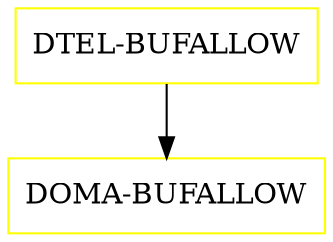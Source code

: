 digraph G {
  "DTEL-BUFALLOW" [shape=box,color=yellow];
  "DOMA-BUFALLOW" [shape=box,color=yellow,URL="./DOMA_BUFALLOW.html"];
  "DTEL-BUFALLOW" -> "DOMA-BUFALLOW";
}
